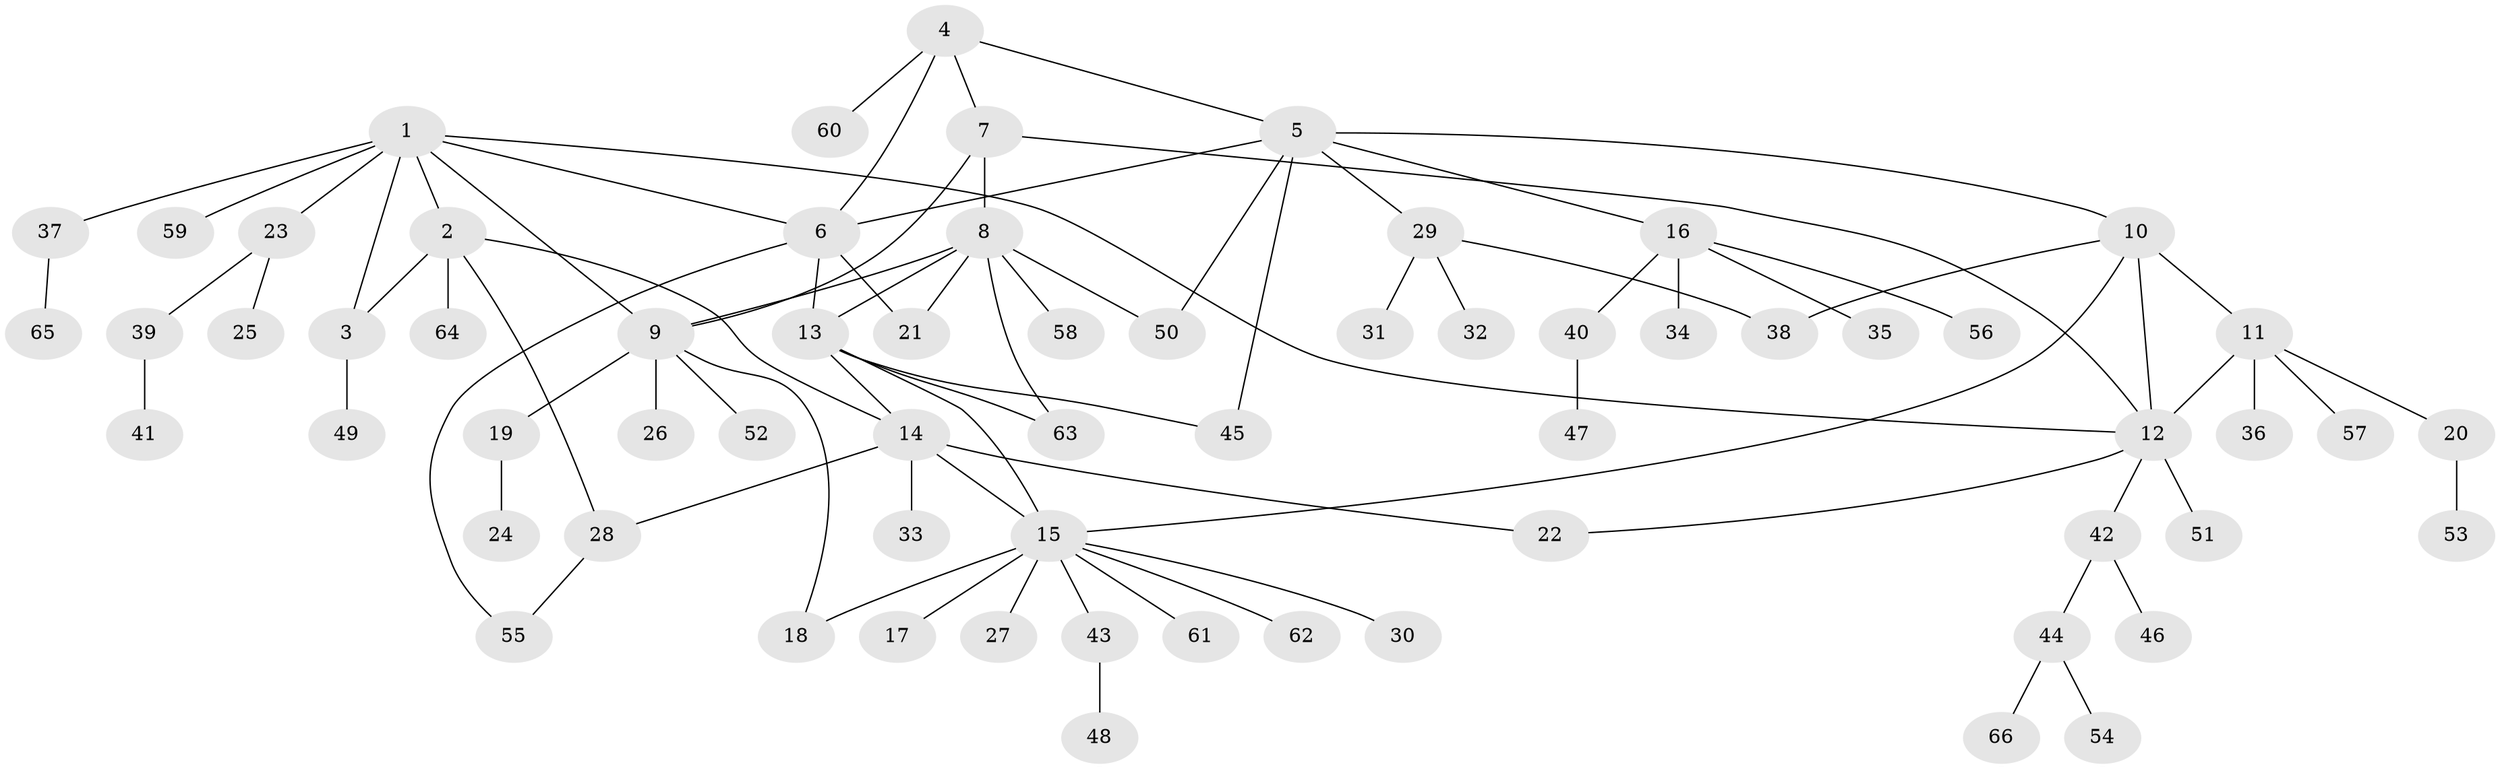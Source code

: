 // coarse degree distribution, {4: 0.06060606060606061, 1: 0.42424242424242425, 5: 0.15151515151515152, 3: 0.09090909090909091, 2: 0.12121212121212122, 6: 0.12121212121212122, 8: 0.030303030303030304}
// Generated by graph-tools (version 1.1) at 2025/37/03/04/25 23:37:45]
// undirected, 66 vertices, 85 edges
graph export_dot {
  node [color=gray90,style=filled];
  1;
  2;
  3;
  4;
  5;
  6;
  7;
  8;
  9;
  10;
  11;
  12;
  13;
  14;
  15;
  16;
  17;
  18;
  19;
  20;
  21;
  22;
  23;
  24;
  25;
  26;
  27;
  28;
  29;
  30;
  31;
  32;
  33;
  34;
  35;
  36;
  37;
  38;
  39;
  40;
  41;
  42;
  43;
  44;
  45;
  46;
  47;
  48;
  49;
  50;
  51;
  52;
  53;
  54;
  55;
  56;
  57;
  58;
  59;
  60;
  61;
  62;
  63;
  64;
  65;
  66;
  1 -- 2;
  1 -- 3;
  1 -- 6;
  1 -- 9;
  1 -- 12;
  1 -- 23;
  1 -- 37;
  1 -- 59;
  2 -- 3;
  2 -- 14;
  2 -- 28;
  2 -- 64;
  3 -- 49;
  4 -- 5;
  4 -- 6;
  4 -- 7;
  4 -- 60;
  5 -- 6;
  5 -- 10;
  5 -- 16;
  5 -- 29;
  5 -- 45;
  5 -- 50;
  6 -- 13;
  6 -- 21;
  6 -- 55;
  7 -- 8;
  7 -- 9;
  7 -- 12;
  8 -- 9;
  8 -- 13;
  8 -- 21;
  8 -- 50;
  8 -- 58;
  8 -- 63;
  9 -- 18;
  9 -- 19;
  9 -- 26;
  9 -- 52;
  10 -- 11;
  10 -- 12;
  10 -- 15;
  10 -- 38;
  11 -- 12;
  11 -- 20;
  11 -- 36;
  11 -- 57;
  12 -- 22;
  12 -- 42;
  12 -- 51;
  13 -- 14;
  13 -- 15;
  13 -- 45;
  13 -- 63;
  14 -- 15;
  14 -- 22;
  14 -- 28;
  14 -- 33;
  15 -- 17;
  15 -- 18;
  15 -- 27;
  15 -- 30;
  15 -- 43;
  15 -- 61;
  15 -- 62;
  16 -- 34;
  16 -- 35;
  16 -- 40;
  16 -- 56;
  19 -- 24;
  20 -- 53;
  23 -- 25;
  23 -- 39;
  28 -- 55;
  29 -- 31;
  29 -- 32;
  29 -- 38;
  37 -- 65;
  39 -- 41;
  40 -- 47;
  42 -- 44;
  42 -- 46;
  43 -- 48;
  44 -- 54;
  44 -- 66;
}
